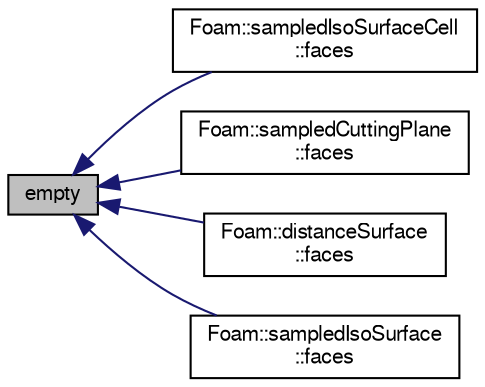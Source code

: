 digraph "empty"
{
  bgcolor="transparent";
  edge [fontname="FreeSans",fontsize="10",labelfontname="FreeSans",labelfontsize="10"];
  node [fontname="FreeSans",fontsize="10",shape=record];
  rankdir="LR";
  Node9 [label="empty",height=0.2,width=0.4,color="black", fillcolor="grey75", style="filled", fontcolor="black"];
  Node9 -> Node10 [dir="back",color="midnightblue",fontsize="10",style="solid",fontname="FreeSans"];
  Node10 [label="Foam::sampledIsoSurfaceCell\l::faces",height=0.2,width=0.4,color="black",URL="$a29358.html#aa868d7b4e3ea469f782b898b8982c8af",tooltip="Faces of surface. "];
  Node9 -> Node11 [dir="back",color="midnightblue",fontsize="10",style="solid",fontname="FreeSans"];
  Node11 [label="Foam::sampledCuttingPlane\l::faces",height=0.2,width=0.4,color="black",URL="$a29362.html#aa868d7b4e3ea469f782b898b8982c8af",tooltip="Faces of surface. "];
  Node9 -> Node12 [dir="back",color="midnightblue",fontsize="10",style="solid",fontname="FreeSans"];
  Node12 [label="Foam::distanceSurface\l::faces",height=0.2,width=0.4,color="black",URL="$a29342.html#aa868d7b4e3ea469f782b898b8982c8af",tooltip="Faces of surface. "];
  Node9 -> Node13 [dir="back",color="midnightblue",fontsize="10",style="solid",fontname="FreeSans"];
  Node13 [label="Foam::sampledIsoSurface\l::faces",height=0.2,width=0.4,color="black",URL="$a29354.html#aa868d7b4e3ea469f782b898b8982c8af",tooltip="Faces of surface. "];
}
